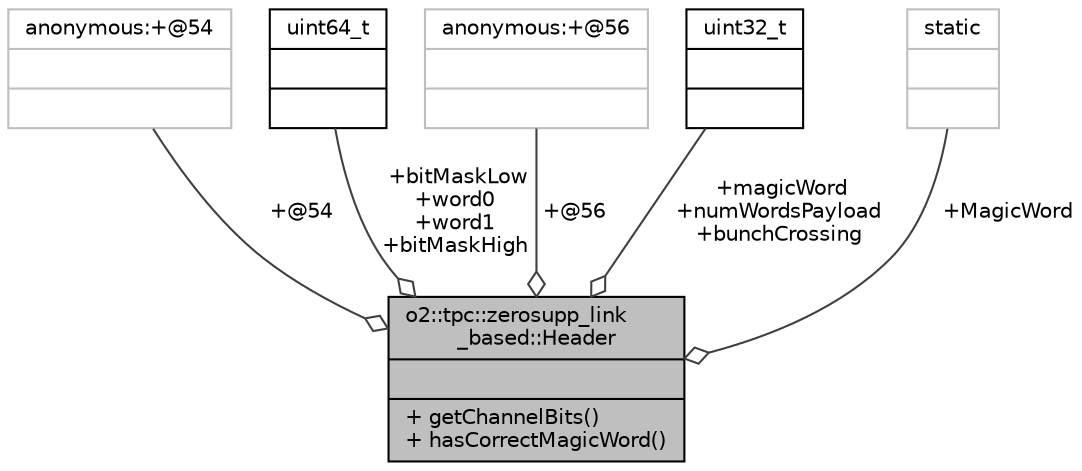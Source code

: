 digraph "o2::tpc::zerosupp_link_based::Header"
{
 // INTERACTIVE_SVG=YES
  bgcolor="transparent";
  edge [fontname="Helvetica",fontsize="10",labelfontname="Helvetica",labelfontsize="10"];
  node [fontname="Helvetica",fontsize="10",shape=record];
  Node1 [label="{o2::tpc::zerosupp_link\l_based::Header\n||+ getChannelBits()\l+ hasCorrectMagicWord()\l}",height=0.2,width=0.4,color="black", fillcolor="grey75", style="filled", fontcolor="black"];
  Node2 -> Node1 [color="grey25",fontsize="10",style="solid",label=" +@54" ,arrowhead="odiamond",fontname="Helvetica"];
  Node2 [label="{anonymous:+@54\n||}",height=0.2,width=0.4,color="grey75"];
  Node3 -> Node1 [color="grey25",fontsize="10",style="solid",label=" +bitMaskLow\n+word0\n+word1\n+bitMaskHigh" ,arrowhead="odiamond",fontname="Helvetica"];
  Node3 [label="{uint64_t\n||}",height=0.2,width=0.4,color="black",URL="$d6/d30/classuint64__t.html"];
  Node4 -> Node1 [color="grey25",fontsize="10",style="solid",label=" +@56" ,arrowhead="odiamond",fontname="Helvetica"];
  Node4 [label="{anonymous:+@56\n||}",height=0.2,width=0.4,color="grey75"];
  Node5 -> Node1 [color="grey25",fontsize="10",style="solid",label=" +magicWord\n+numWordsPayload\n+bunchCrossing" ,arrowhead="odiamond",fontname="Helvetica"];
  Node5 [label="{uint32_t\n||}",height=0.2,width=0.4,color="black",URL="$d3/d87/classuint32__t.html"];
  Node6 -> Node1 [color="grey25",fontsize="10",style="solid",label=" +MagicWord" ,arrowhead="odiamond",fontname="Helvetica"];
  Node6 [label="{static\n||}",height=0.2,width=0.4,color="grey75"];
}
